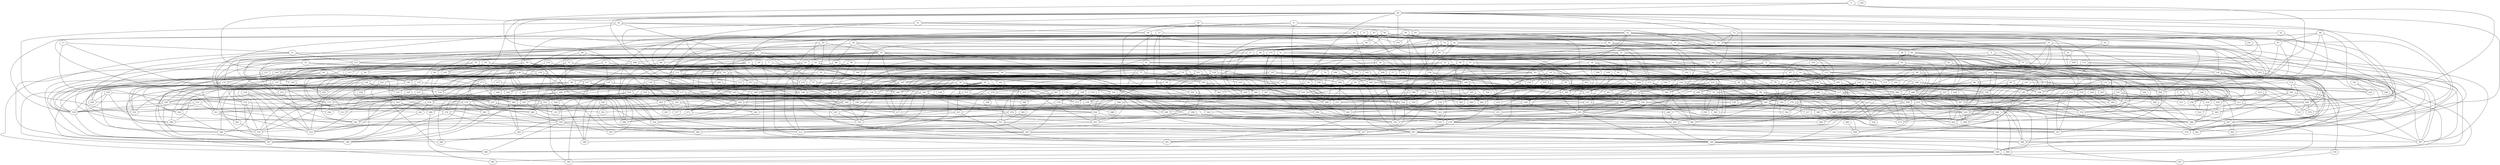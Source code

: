 strict graph "gnp_random_graph(400,0.015)" {
0;
1;
2;
3;
4;
5;
6;
7;
8;
9;
10;
11;
12;
13;
14;
15;
16;
17;
18;
19;
20;
21;
22;
23;
24;
25;
26;
27;
28;
29;
30;
31;
32;
33;
34;
35;
36;
37;
38;
39;
40;
41;
42;
43;
44;
45;
46;
47;
48;
49;
50;
51;
52;
53;
54;
55;
56;
57;
58;
59;
60;
61;
62;
63;
64;
65;
66;
67;
68;
69;
70;
71;
72;
73;
74;
75;
76;
77;
78;
79;
80;
81;
82;
83;
84;
85;
86;
87;
88;
89;
90;
91;
92;
93;
94;
95;
96;
97;
98;
99;
100;
101;
102;
103;
104;
105;
106;
107;
108;
109;
110;
111;
112;
113;
114;
115;
116;
117;
118;
119;
120;
121;
122;
123;
124;
125;
126;
127;
128;
129;
130;
131;
132;
133;
134;
135;
136;
137;
138;
139;
140;
141;
142;
143;
144;
145;
146;
147;
148;
149;
150;
151;
152;
153;
154;
155;
156;
157;
158;
159;
160;
161;
162;
163;
164;
165;
166;
167;
168;
169;
170;
171;
172;
173;
174;
175;
176;
177;
178;
179;
180;
181;
182;
183;
184;
185;
186;
187;
188;
189;
190;
191;
192;
193;
194;
195;
196;
197;
198;
199;
200;
201;
202;
203;
204;
205;
206;
207;
208;
209;
210;
211;
212;
213;
214;
215;
216;
217;
218;
219;
220;
221;
222;
223;
224;
225;
226;
227;
228;
229;
230;
231;
232;
233;
234;
235;
236;
237;
238;
239;
240;
241;
242;
243;
244;
245;
246;
247;
248;
249;
250;
251;
252;
253;
254;
255;
256;
257;
258;
259;
260;
261;
262;
263;
264;
265;
266;
267;
268;
269;
270;
271;
272;
273;
274;
275;
276;
277;
278;
279;
280;
281;
282;
283;
284;
285;
286;
287;
288;
289;
290;
291;
292;
293;
294;
295;
296;
297;
298;
299;
300;
301;
302;
303;
304;
305;
306;
307;
308;
309;
310;
311;
312;
313;
314;
315;
316;
317;
318;
319;
320;
321;
322;
323;
324;
325;
326;
327;
328;
329;
330;
331;
332;
333;
334;
335;
336;
337;
338;
339;
340;
341;
342;
343;
344;
345;
346;
347;
348;
349;
350;
351;
352;
353;
354;
355;
356;
357;
358;
359;
360;
361;
362;
363;
364;
365;
366;
367;
368;
369;
370;
371;
372;
373;
374;
375;
376;
377;
378;
379;
380;
381;
382;
383;
384;
385;
386;
387;
388;
389;
390;
391;
392;
393;
394;
395;
396;
397;
398;
399;
0 -- 352  [is_available=True, prob="0.715352690199"];
0 -- 129  [is_available=True, prob="0.69559146635"];
0 -- 323  [is_available=True, prob="0.935332512812"];
0 -- 388  [is_available=True, prob="1.0"];
0 -- 398  [is_available=True, prob="1.0"];
0 -- 145  [is_available=True, prob="0.672330737485"];
0 -- 280  [is_available=True, prob="0.86143204838"];
1 -- 398  [is_available=True, prob="0.773763882885"];
1 -- 177  [is_available=True, prob="1.0"];
1 -- 19  [is_available=True, prob="0.565542124616"];
1 -- 244  [is_available=True, prob="0.0351219898044"];
1 -- 309  [is_available=True, prob="0.775578046912"];
1 -- 24  [is_available=True, prob="0.519352387678"];
1 -- 61  [is_available=True, prob="0.666585937086"];
2 -- 209  [is_available=True, prob="1.0"];
2 -- 26  [is_available=True, prob="1.0"];
2 -- 282  [is_available=True, prob="0.44779771956"];
2 -- 381  [is_available=True, prob="1.0"];
3 -- 360  [is_available=True, prob="0.113552278299"];
3 -- 132  [is_available=True, prob="0.165244050689"];
3 -- 296  [is_available=True, prob="0.415447000199"];
3 -- 297  [is_available=True, prob="0.780154859286"];
3 -- 106  [is_available=True, prob="0.872298361091"];
3 -- 177  [is_available=True, prob="0.0888673333204"];
3 -- 370  [is_available=True, prob="1.0"];
3 -- 212  [is_available=True, prob="0.293616284654"];
3 -- 117  [is_available=True, prob="0.498776744986"];
3 -- 313  [is_available=True, prob="0.529352921694"];
3 -- 308  [is_available=True, prob="1.0"];
3 -- 95  [is_available=True, prob="0.373833365318"];
4 -- 347  [is_available=True, prob="0.44093504226"];
4 -- 75  [is_available=True, prob="1.0"];
4 -- 30  [is_available=True, prob="0.773475717647"];
5 -- 260  [is_available=True, prob="0.988167068386"];
5 -- 298  [is_available=True, prob="0.0553479813546"];
5 -- 366  [is_available=True, prob="1.0"];
5 -- 271  [is_available=True, prob="1.0"];
5 -- 275  [is_available=True, prob="1.0"];
5 -- 111  [is_available=True, prob="0.369578800497"];
5 -- 60  [is_available=True, prob="0.00137699158707"];
5 -- 319  [is_available=True, prob="1.0"];
6 -- 65  [is_available=True, prob="1.0"];
6 -- 18  [is_available=True, prob="0.0693886827129"];
6 -- 308  [is_available=True, prob="0.262570153638"];
6 -- 29  [is_available=True, prob="0.277332512424"];
6 -- 357  [is_available=True, prob="1.0"];
7 -- 225  [is_available=True, prob="1.0"];
7 -- 131  [is_available=True, prob="0.535740632154"];
8 -- 208  [is_available=True, prob="0.418909818749"];
8 -- 162  [is_available=True, prob="0.214662555505"];
8 -- 171  [is_available=True, prob="0.476153051088"];
8 -- 365  [is_available=True, prob="0.364834240557"];
8 -- 386  [is_available=True, prob="0.459089293585"];
8 -- 112  [is_available=True, prob="0.969328908004"];
8 -- 122  [is_available=True, prob="0.824174240983"];
8 -- 318  [is_available=True, prob="0.294027155806"];
9 -- 337  [is_available=True, prob="0.548315603884"];
9 -- 238  [is_available=True, prob="0.0190637583756"];
10 -- 289  [is_available=True, prob="1.0"];
10 -- 164  [is_available=True, prob="0.840830327953"];
10 -- 181  [is_available=True, prob="1.0"];
10 -- 59  [is_available=True, prob="0.836472438709"];
10 -- 158  [is_available=True, prob="0.947014323974"];
10 -- 213  [is_available=True, prob="0.410698549744"];
11 -- 240  [is_available=True, prob="0.437098949083"];
11 -- 169  [is_available=True, prob="0.946063499924"];
11 -- 51  [is_available=True, prob="1.0"];
12 -- 199  [is_available=True, prob="0.588086497024"];
12 -- 136  [is_available=True, prob="0.1610514202"];
12 -- 73  [is_available=True, prob="1.0"];
12 -- 266  [is_available=True, prob="0.220467207757"];
12 -- 140  [is_available=True, prob="0.355349471951"];
12 -- 329  [is_available=True, prob="0.00945710271118"];
12 -- 25  [is_available=True, prob="0.2144423475"];
12 -- 251  [is_available=True, prob="0.18819638445"];
13 -- 81  [is_available=True, prob="0.991699511146"];
13 -- 236  [is_available=True, prob="0.900542918981"];
13 -- 171  [is_available=True, prob="1.0"];
13 -- 196  [is_available=True, prob="0.538670379345"];
13 -- 165  [is_available=True, prob="1.0"];
14 -- 355  [is_available=True, prob="0.41031507025"];
14 -- 264  [is_available=True, prob="0.815995879675"];
14 -- 272  [is_available=True, prob="0.764204929367"];
14 -- 209  [is_available=True, prob="0.256586033446"];
14 -- 181  [is_available=True, prob="0.305126955932"];
14 -- 218  [is_available=True, prob="0.159757778531"];
14 -- 285  [is_available=True, prob="0.737409193697"];
14 -- 213  [is_available=True, prob="0.818156348173"];
15 -- 378  [is_available=True, prob="0.33506677952"];
15 -- 44  [is_available=True, prob="0.512024012056"];
16 -- 352  [is_available=True, prob="0.267684882985"];
16 -- 57  [is_available=True, prob="0.631580652516"];
16 -- 18  [is_available=True, prob="1.0"];
16 -- 306  [is_available=True, prob="0.805610698841"];
16 -- 305  [is_available=True, prob="0.90886858866"];
17 -- 161  [is_available=True, prob="0.474008211799"];
17 -- 378  [is_available=True, prob="0.356860279028"];
17 -- 108  [is_available=True, prob="1.0"];
17 -- 310  [is_available=True, prob="1.0"];
18 -- 131  [is_available=True, prob="1.0"];
18 -- 22  [is_available=True, prob="0.828388087515"];
18 -- 91  [is_available=True, prob="6.85089897634e-06"];
18 -- 286  [is_available=True, prob="0.53031313048"];
19 -- 165  [is_available=True, prob="0.290834122324"];
19 -- 304  [is_available=True, prob="0.659430336184"];
19 -- 48  [is_available=True, prob="0.23525114339"];
19 -- 283  [is_available=True, prob="0.962098680629"];
19 -- 254  [is_available=True, prob="0.479195457757"];
20 -- 314  [is_available=True, prob="0.749590608749"];
20 -- 124  [is_available=True, prob="0.636237939285"];
20 -- 197  [is_available=True, prob="0.537565234948"];
20 -- 271  [is_available=True, prob="1.0"];
21 -- 59  [is_available=True, prob="0.902696427423"];
21 -- 202  [is_available=True, prob="0.279527323391"];
21 -- 140  [is_available=True, prob="0.664516774548"];
21 -- 111  [is_available=True, prob="0.312635581564"];
21 -- 376  [is_available=True, prob="0.219945082153"];
21 -- 283  [is_available=True, prob="0.912639140449"];
21 -- 29  [is_available=True, prob="0.518002091413"];
22 -- 324  [is_available=True, prob="0.561856038645"];
22 -- 134  [is_available=True, prob="0.9255147531"];
22 -- 171  [is_available=True, prob="1.0"];
22 -- 268  [is_available=True, prob="1.0"];
22 -- 207  [is_available=True, prob="0.515541988939"];
22 -- 61  [is_available=True, prob="0.144371949244"];
23 -- 104  [is_available=True, prob="0.0919774227032"];
23 -- 138  [is_available=True, prob="0.805287988403"];
23 -- 179  [is_available=True, prob="1.0"];
23 -- 140  [is_available=True, prob="0.861582230012"];
23 -- 235  [is_available=True, prob="0.317916449636"];
24 -- 347  [is_available=True, prob="0.53150185823"];
24 -- 166  [is_available=True, prob="0.74913375778"];
24 -- 328  [is_available=True, prob="0.228635184063"];
24 -- 106  [is_available=True, prob="0.427332769027"];
24 -- 268  [is_available=True, prob="1.0"];
24 -- 83  [is_available=True, prob="0.498599624547"];
24 -- 152  [is_available=True, prob="0.730854410081"];
24 -- 283  [is_available=True, prob="0.755304745724"];
24 -- 30  [is_available=True, prob="0.2051969311"];
25 -- 41  [is_available=True, prob="0.747869750589"];
26 -- 272  [is_available=True, prob="0.290625996189"];
26 -- 274  [is_available=True, prob="0.52384030754"];
26 -- 45  [is_available=True, prob="0.417130761379"];
26 -- 301  [is_available=True, prob="0.40154837143"];
26 -- 208  [is_available=True, prob="0.844118159584"];
26 -- 146  [is_available=True, prob="0.318236300239"];
26 -- 376  [is_available=True, prob="0.535825717772"];
26 -- 154  [is_available=True, prob="0.225711582666"];
26 -- 219  [is_available=True, prob="0.2221829679"];
26 -- 92  [is_available=True, prob="0.288380521499"];
26 -- 318  [is_available=True, prob="0.192187804565"];
26 -- 31  [is_available=True, prob="1.0"];
27 -- 64  [is_available=True, prob="0.258143844524"];
27 -- 237  [is_available=True, prob="0.769542090798"];
27 -- 238  [is_available=True, prob="0.165606274871"];
27 -- 84  [is_available=True, prob="0.607233756869"];
27 -- 149  [is_available=True, prob="1.0"];
27 -- 60  [is_available=True, prob="0.1238832891"];
28 -- 64  [is_available=True, prob="1.0"];
28 -- 131  [is_available=True, prob="0.220639812549"];
28 -- 308  [is_available=True, prob="0.675314911649"];
28 -- 229  [is_available=True, prob="0.494143587779"];
28 -- 262  [is_available=True, prob="0.398155713062"];
29 -- 192  [is_available=True, prob="0.571277351195"];
29 -- 194  [is_available=True, prob="0.491530436099"];
29 -- 330  [is_available=True, prob="0.137734801699"];
29 -- 258  [is_available=True, prob="1.0"];
29 -- 273  [is_available=True, prob="0.370934486663"];
29 -- 152  [is_available=True, prob="0.551358359924"];
29 -- 282  [is_available=True, prob="0.547688995867"];
29 -- 285  [is_available=True, prob="0.08614006772"];
29 -- 312  [is_available=True, prob="0.409283482967"];
30 -- 396  [is_available=True, prob="1.0"];
30 -- 49  [is_available=True, prob="0.268430794942"];
30 -- 242  [is_available=True, prob="0.307360454825"];
30 -- 127  [is_available=True, prob="1.0"];
31 -- 356  [is_available=True, prob="1.0"];
31 -- 331  [is_available=True, prob="0.475417935648"];
31 -- 79  [is_available=True, prob="0.880170319113"];
31 -- 52  [is_available=True, prob="0.754212405667"];
31 -- 123  [is_available=True, prob="0.516957524757"];
32 -- 337  [is_available=True, prob="1.0"];
32 -- 74  [is_available=True, prob="0.970427104776"];
33 -- 36  [is_available=True, prob="1.0"];
33 -- 41  [is_available=True, prob="0.881935288231"];
33 -- 272  [is_available=True, prob="1.0"];
33 -- 113  [is_available=True, prob="0.899986046069"];
33 -- 341  [is_available=True, prob="0.285003673184"];
33 -- 86  [is_available=True, prob="0.0153032374929"];
33 -- 189  [is_available=True, prob="0.603755458509"];
33 -- 190  [is_available=True, prob="1.0"];
34 -- 176  [is_available=True, prob="1.0"];
34 -- 264  [is_available=True, prob="0.401160169129"];
34 -- 291  [is_available=True, prob="0.794498383933"];
34 -- 395  [is_available=True, prob="1.0"];
34 -- 102  [is_available=True, prob="0.219296069124"];
35 -- 121  [is_available=True, prob="0.811245466151"];
35 -- 50  [is_available=True, prob="0.71362041201"];
35 -- 201  [is_available=True, prob="1.0"];
36 -- 80  [is_available=True, prob="0.836836630167"];
36 -- 347  [is_available=True, prob="0.4168185123"];
36 -- 85  [is_available=True, prob="0.137378153853"];
37 -- 102  [is_available=True, prob="1.0"];
37 -- 265  [is_available=True, prob="0.987423192278"];
37 -- 204  [is_available=True, prob="0.603839153458"];
37 -- 144  [is_available=True, prob="1.0"];
37 -- 181  [is_available=True, prob="1.0"];
37 -- 92  [is_available=True, prob="0.319111129886"];
38 -- 353  [is_available=True, prob="0.556924307444"];
38 -- 290  [is_available=True, prob="0.693995765236"];
38 -- 227  [is_available=True, prob="0.233920324556"];
38 -- 174  [is_available=True, prob="0.44254056709"];
38 -- 54  [is_available=True, prob="0.463597184388"];
38 -- 88  [is_available=True, prob="0.995061671684"];
39 -- 165  [is_available=True, prob="0.884870011536"];
39 -- 390  [is_available=True, prob="0.1370935492"];
39 -- 327  [is_available=True, prob="0.204175817322"];
39 -- 396  [is_available=True, prob="1.0"];
39 -- 375  [is_available=True, prob="1.0"];
39 -- 261  [is_available=True, prob="0.165793452591"];
40 -- 133  [is_available=True, prob="0.677022666848"];
40 -- 42  [is_available=True, prob="0.960059585191"];
40 -- 267  [is_available=True, prob="0.281791100344"];
40 -- 142  [is_available=True, prob="1.0"];
40 -- 336  [is_available=True, prob="0.751880584317"];
40 -- 310  [is_available=True, prob="0.977264839336"];
40 -- 316  [is_available=True, prob="0.330964275052"];
41 -- 388  [is_available=True, prob="1.0"];
41 -- 99  [is_available=True, prob="1.0"];
41 -- 300  [is_available=True, prob="0.731921219785"];
42 -- 345  [is_available=True, prob="0.267319455363"];
42 -- 132  [is_available=True, prob="0.143578149653"];
42 -- 54  [is_available=True, prob="1.0"];
42 -- 143  [is_available=True, prob="0.246295388178"];
43 -- 80  [is_available=True, prob="0.980135384776"];
43 -- 137  [is_available=True, prob="0.451808758804"];
43 -- 183  [is_available=True, prob="0.869343628135"];
43 -- 145  [is_available=True, prob="0.452482920551"];
43 -- 55  [is_available=True, prob="1.0"];
44 -- 354  [is_available=True, prob="0.130446972264"];
44 -- 99  [is_available=True, prob="1.0"];
44 -- 70  [is_available=True, prob="0.322355570729"];
44 -- 166  [is_available=True, prob="0.378653920208"];
44 -- 201  [is_available=True, prob="0.0159869047205"];
44 -- 269  [is_available=True, prob="0.0444067765455"];
44 -- 210  [is_available=True, prob="0.696861655728"];
44 -- 314  [is_available=True, prob="1.0"];
44 -- 286  [is_available=True, prob="0.290667275184"];
45 -- 387  [is_available=True, prob="0.602109120045"];
45 -- 80  [is_available=True, prob="0.0736754670649"];
45 -- 148  [is_available=True, prob="0.393703169718"];
45 -- 310  [is_available=True, prob="0.449053377057"];
45 -- 222  [is_available=True, prob="0.108034071975"];
46 -- 73  [is_available=True, prob="1.0"];
46 -- 210  [is_available=True, prob="0.495265823193"];
46 -- 159  [is_available=True, prob="0.463964514096"];
46 -- 268  [is_available=True, prob="0.275886813198"];
46 -- 87  [is_available=True, prob="0.259871568165"];
47 -- 386  [is_available=True, prob="1.0"];
47 -- 131  [is_available=True, prob="1.0"];
47 -- 356  [is_available=True, prob="0.786371523135"];
47 -- 69  [is_available=True, prob="1.0"];
47 -- 73  [is_available=True, prob="0.941274217559"];
47 -- 319  [is_available=True, prob="0.630426524784"];
48 -- 354  [is_available=True, prob="0.055207615156"];
48 -- 305  [is_available=True, prob="0.555324223859"];
48 -- 247  [is_available=True, prob="0.185782805408"];
48 -- 252  [is_available=True, prob="0.959152564552"];
48 -- 285  [is_available=True, prob="1.0"];
49 -- 356  [is_available=True, prob="0.938156583561"];
49 -- 200  [is_available=True, prob="1.0"];
49 -- 303  [is_available=True, prob="0.849534010207"];
49 -- 147  [is_available=True, prob="1.0"];
49 -- 342  [is_available=True, prob="1.0"];
50 -- 69  [is_available=True, prob="0.213958556654"];
50 -- 279  [is_available=True, prob="0.453265315218"];
50 -- 172  [is_available=True, prob="0.185535823461"];
50 -- 269  [is_available=True, prob="0.128315570352"];
50 -- 81  [is_available=True, prob="0.419865831147"];
50 -- 183  [is_available=True, prob="0.924142219431"];
50 -- 153  [is_available=True, prob="0.819956767625"];
50 -- 287  [is_available=True, prob="0.067994104191"];
51 -- 295  [is_available=True, prob="1.0"];
51 -- 133  [is_available=True, prob="0.285199531204"];
51 -- 359  [is_available=True, prob="0.788167185294"];
51 -- 397  [is_available=True, prob="1.0"];
51 -- 365  [is_available=True, prob="1.0"];
52 -- 134  [is_available=True, prob="0.0434167702066"];
52 -- 328  [is_available=True, prob="0.842466806233"];
52 -- 73  [is_available=True, prob="0.472059663274"];
52 -- 80  [is_available=True, prob="0.959034980434"];
52 -- 297  [is_available=True, prob="0.283267174743"];
52 -- 312  [is_available=True, prob="0.339547563909"];
52 -- 217  [is_available=True, prob="0.21404572151"];
52 -- 378  [is_available=True, prob="0.603850745474"];
52 -- 60  [is_available=True, prob="0.212279976704"];
53 -- 145  [is_available=True, prob="1.0"];
53 -- 308  [is_available=True, prob="1.0"];
53 -- 261  [is_available=True, prob="1.0"];
53 -- 295  [is_available=True, prob="1.0"];
54 -- 161  [is_available=True, prob="0.0715697415123"];
54 -- 162  [is_available=True, prob="0.947275733546"];
54 -- 67  [is_available=True, prob="1.0"];
54 -- 68  [is_available=True, prob="0.370441734102"];
54 -- 229  [is_available=True, prob="0.23486833046"];
54 -- 277  [is_available=True, prob="0.849263285512"];
54 -- 260  [is_available=True, prob="1.0"];
54 -- 124  [is_available=True, prob="0.381011444356"];
54 -- 266  [is_available=True, prob="0.443292037918"];
54 -- 350  [is_available=True, prob="1.0"];
54 -- 357  [is_available=True, prob="0.589056816339"];
55 -- 241  [is_available=True, prob="0.272770134234"];
55 -- 162  [is_available=True, prob="0.138082348729"];
55 -- 282  [is_available=True, prob="0.839527190464"];
55 -- 143  [is_available=True, prob="0.532886036895"];
56 -- 187  [is_available=True, prob="0.523585399792"];
56 -- 68  [is_available=True, prob="1.0"];
56 -- 134  [is_available=True, prob="1.0"];
56 -- 74  [is_available=True, prob="0.905690742686"];
56 -- 75  [is_available=True, prob="1.0"];
56 -- 204  [is_available=True, prob="1.0"];
56 -- 175  [is_available=True, prob="0.880374437623"];
56 -- 180  [is_available=True, prob="0.658465934576"];
56 -- 155  [is_available=True, prob="0.394178914492"];
56 -- 395  [is_available=True, prob="0.503102748229"];
56 -- 63  [is_available=True, prob="0.414371283178"];
57 -- 296  [is_available=True, prob="1.0"];
57 -- 298  [is_available=True, prob="1.0"];
57 -- 332  [is_available=True, prob="1.0"];
57 -- 274  [is_available=True, prob="0.623136442497"];
57 -- 255  [is_available=True, prob="0.536759514588"];
58 -- 161  [is_available=True, prob="0.0131461112741"];
58 -- 269  [is_available=True, prob="0.562356511703"];
58 -- 273  [is_available=True, prob="0.242472831234"];
58 -- 274  [is_available=True, prob="0.560701939233"];
58 -- 212  [is_available=True, prob="1.0"];
58 -- 278  [is_available=True, prob="0.448820972622"];
58 -- 215  [is_available=True, prob="0.0394580400748"];
58 -- 152  [is_available=True, prob="1.0"];
58 -- 312  [is_available=True, prob="1.0"];
59 -- 202  [is_available=True, prob="0.561793486528"];
59 -- 328  [is_available=True, prob="0.883719161272"];
60 -- 391  [is_available=True, prob="0.956807939329"];
60 -- 239  [is_available=True, prob="1.0"];
60 -- 145  [is_available=True, prob="0.481093781356"];
60 -- 371  [is_available=True, prob="1.0"];
60 -- 279  [is_available=True, prob="1.0"];
60 -- 314  [is_available=True, prob="0.108247473674"];
60 -- 349  [is_available=True, prob="0.810088958486"];
60 -- 318  [is_available=True, prob="1.0"];
61 -- 62  [is_available=True, prob="1.0"];
61 -- 215  [is_available=True, prob="1.0"];
62 -- 369  [is_available=True, prob="0.52023352343"];
62 -- 268  [is_available=True, prob="0.334574693689"];
62 -- 189  [is_available=True, prob="0.606062083177"];
63 -- 70  [is_available=True, prob="0.592199843322"];
63 -- 297  [is_available=True, prob="0.298660811948"];
63 -- 330  [is_available=True, prob="1.0"];
63 -- 236  [is_available=True, prob="0.921459325851"];
63 -- 180  [is_available=True, prob="0.817464800218"];
63 -- 149  [is_available=True, prob="0.772604337439"];
63 -- 342  [is_available=True, prob="0.885579484131"];
63 -- 157  [is_available=True, prob="0.833146886944"];
64 -- 136  [is_available=True, prob="1.0"];
65 -- 104  [is_available=True, prob="0.48560325602"];
65 -- 81  [is_available=True, prob="0.582974705369"];
65 -- 154  [is_available=True, prob="1.0"];
65 -- 273  [is_available=True, prob="1.0"];
66 -- 186  [is_available=True, prob="0.943601516472"];
66 -- 396  [is_available=True, prob="0.159011793457"];
67 -- 391  [is_available=True, prob="0.43677547377"];
67 -- 111  [is_available=True, prob="0.378204969689"];
67 -- 239  [is_available=True, prob="0.290526647198"];
67 -- 336  [is_available=True, prob="0.085131751187"];
67 -- 305  [is_available=True, prob="0.343191929118"];
67 -- 83  [is_available=True, prob="1.0"];
67 -- 219  [is_available=True, prob="0.251520157887"];
68 -- 387  [is_available=True, prob="1.0"];
69 -- 244  [is_available=True, prob="0.584672543666"];
69 -- 76  [is_available=True, prob="0.390569071957"];
70 -- 176  [is_available=True, prob="1.0"];
70 -- 359  [is_available=True, prob="0.864769027259"];
70 -- 267  [is_available=True, prob="0.610644187247"];
71 -- 249  [is_available=True, prob="0.109702600602"];
71 -- 154  [is_available=True, prob="0.086978526973"];
72 -- 296  [is_available=True, prob="0.477967581153"];
72 -- 319  [is_available=True, prob="0.957954809307"];
72 -- 83  [is_available=True, prob="0.298907682648"];
72 -- 95  [is_available=True, prob="0.51735002593"];
73 -- 172  [is_available=True, prob="0.436394227231"];
73 -- 118  [is_available=True, prob="0.579793951851"];
74 -- 394  [is_available=True, prob="0.68090330353"];
74 -- 172  [is_available=True, prob="0.428387165251"];
74 -- 82  [is_available=True, prob="0.863025206302"];
74 -- 377  [is_available=True, prob="0.296450475975"];
74 -- 316  [is_available=True, prob="0.111555744568"];
75 -- 376  [is_available=True, prob="0.212119868119"];
75 -- 309  [is_available=True, prob="0.29128985239"];
76 -- 224  [is_available=True, prob="1.0"];
76 -- 265  [is_available=True, prob="0.631098224583"];
76 -- 92  [is_available=True, prob="0.373334856839"];
77 -- 232  [is_available=True, prob="0.245157801147"];
77 -- 320  [is_available=True, prob="0.298848174207"];
77 -- 140  [is_available=True, prob="0.501780703036"];
77 -- 277  [is_available=True, prob="1.0"];
78 -- 320  [is_available=True, prob="0.0150821775706"];
78 -- 289  [is_available=True, prob="0.0465080216837"];
78 -- 194  [is_available=True, prob="1.0"];
78 -- 230  [is_available=True, prob="0.332877006549"];
78 -- 244  [is_available=True, prob="1.0"];
78 -- 372  [is_available=True, prob="0.737357528119"];
79 -- 144  [is_available=True, prob="0.987836774611"];
79 -- 217  [is_available=True, prob="0.237135689307"];
80 -- 225  [is_available=True, prob="0.488251651903"];
80 -- 325  [is_available=True, prob="0.592508730398"];
80 -- 199  [is_available=True, prob="1.0"];
81 -- 324  [is_available=True, prob="0.83027590217"];
81 -- 102  [is_available=True, prob="0.994018274514"];
81 -- 172  [is_available=True, prob="0.257881833297"];
81 -- 237  [is_available=True, prob="0.573334416039"];
81 -- 122  [is_available=True, prob="0.767320247349"];
81 -- 315  [is_available=True, prob="0.127643542709"];
82 -- 260  [is_available=True, prob="0.393549761077"];
82 -- 358  [is_available=True, prob="0.592136975242"];
82 -- 134  [is_available=True, prob="0.36378768678"];
82 -- 182  [is_available=True, prob="0.61891858899"];
82 -- 151  [is_available=True, prob="1.0"];
82 -- 91  [is_available=True, prob="0.787665047544"];
83 -- 257  [is_available=True, prob="0.290900893297"];
83 -- 229  [is_available=True, prob="0.294466123782"];
83 -- 289  [is_available=True, prob="0.0507199812476"];
83 -- 328  [is_available=True, prob="0.463925708027"];
83 -- 306  [is_available=True, prob="0.809678572782"];
83 -- 180  [is_available=True, prob="1.0"];
83 -- 149  [is_available=True, prob="0.150519065864"];
83 -- 94  [is_available=True, prob="1.0"];
83 -- 293  [is_available=True, prob="0.397623933963"];
84 -- 265  [is_available=True, prob="0.887272143731"];
84 -- 130  [is_available=True, prob="0.0570525655951"];
85 -- 321  [is_available=True, prob="0.0643966443031"];
85 -- 130  [is_available=True, prob="0.333434388074"];
85 -- 294  [is_available=True, prob="1.0"];
85 -- 146  [is_available=True, prob="0.128721091718"];
85 -- 117  [is_available=True, prob="0.0757928065854"];
85 -- 118  [is_available=True, prob="0.830955791605"];
85 -- 187  [is_available=True, prob="1.0"];
85 -- 381  [is_available=True, prob="0.61648457807"];
86 -- 328  [is_available=True, prob="0.14353560137"];
86 -- 226  [is_available=True, prob="0.217901741294"];
86 -- 306  [is_available=True, prob="0.165383306754"];
86 -- 390  [is_available=True, prob="0.946467128926"];
87 -- 96  [is_available=True, prob="0.124944690008"];
87 -- 328  [is_available=True, prob="0.068049896952"];
87 -- 172  [is_available=True, prob="1.0"];
88 -- 148  [is_available=True, prob="0.765225011096"];
88 -- 373  [is_available=True, prob="0.0728511626063"];
89 -- 168  [is_available=True, prob="1.0"];
89 -- 106  [is_available=True, prob="0.134341383239"];
89 -- 267  [is_available=True, prob="0.683141940964"];
89 -- 332  [is_available=True, prob="0.640191342938"];
89 -- 258  [is_available=True, prob="0.77763431317"];
90 -- 272  [is_available=True, prob="1.0"];
90 -- 354  [is_available=True, prob="0.558484456279"];
90 -- 374  [is_available=True, prob="0.371210843664"];
90 -- 238  [is_available=True, prob="0.36736450889"];
90 -- 191  [is_available=True, prob="0.208899679982"];
91 -- 192  [is_available=True, prob="1.0"];
91 -- 142  [is_available=True, prob="0.795227921974"];
91 -- 372  [is_available=True, prob="0.564066941724"];
91 -- 174  [is_available=True, prob="1.0"];
91 -- 254  [is_available=True, prob="0.471977909172"];
92 -- 352  [is_available=True, prob="0.945165553094"];
92 -- 391  [is_available=True, prob="0.326861377362"];
92 -- 144  [is_available=True, prob="1.0"];
92 -- 285  [is_available=True, prob="1.0"];
93 -- 200  [is_available=True, prob="0.806866919607"];
93 -- 340  [is_available=True, prob="1.0"];
93 -- 285  [is_available=True, prob="0.976847179337"];
93 -- 390  [is_available=True, prob="1.0"];
94 -- 98  [is_available=True, prob="1.0"];
94 -- 390  [is_available=True, prob="0.886671406986"];
94 -- 182  [is_available=True, prob="1.0"];
95 -- 349  [is_available=True, prob="1.0"];
95 -- 235  [is_available=True, prob="0.0548912184"];
96 -- 232  [is_available=True, prob="0.194313151712"];
96 -- 336  [is_available=True, prob="0.283413080147"];
96 -- 210  [is_available=True, prob="0.0125965096375"];
96 -- 278  [is_available=True, prob="0.344561374005"];
97 -- 272  [is_available=True, prob="1.0"];
97 -- 185  [is_available=True, prob="1.0"];
97 -- 276  [is_available=True, prob="0.946945701529"];
98 -- 352  [is_available=True, prob="0.144657629144"];
98 -- 209  [is_available=True, prob="0.540959036953"];
98 -- 243  [is_available=True, prob="0.803628971523"];
98 -- 206  [is_available=True, prob="1.0"];
99 -- 192  [is_available=True, prob="0.644175513774"];
99 -- 266  [is_available=True, prob="0.832243177474"];
100 -- 294  [is_available=True, prob="0.418002568282"];
101 -- 393  [is_available=True, prob="0.255692830751"];
101 -- 210  [is_available=True, prob="1.0"];
102 -- 126  [is_available=True, prob="0.866665122383"];
103 -- 320  [is_available=True, prob="0.515722613305"];
103 -- 282  [is_available=True, prob="0.177341113139"];
103 -- 204  [is_available=True, prob="0.378398749505"];
103 -- 285  [is_available=True, prob="0.853435406771"];
104 -- 226  [is_available=True, prob="0.129662799183"];
104 -- 388  [is_available=True, prob="0.139309814444"];
104 -- 169  [is_available=True, prob="1.0"];
104 -- 152  [is_available=True, prob="1.0"];
104 -- 158  [is_available=True, prob="1.0"];
105 -- 209  [is_available=True, prob="0.206661751758"];
105 -- 122  [is_available=True, prob="0.983484219247"];
105 -- 333  [is_available=True, prob="1.0"];
106 -- 188  [is_available=True, prob="0.940271684063"];
106 -- 312  [is_available=True, prob="0.753204082771"];
107 -- 160  [is_available=True, prob="0.898928276873"];
107 -- 238  [is_available=True, prob="0.351858795917"];
107 -- 207  [is_available=True, prob="0.288928585708"];
107 -- 176  [is_available=True, prob="1.0"];
107 -- 277  [is_available=True, prob="0.543557919259"];
107 -- 287  [is_available=True, prob="0.891070604859"];
108 -- 354  [is_available=True, prob="0.795405194597"];
108 -- 363  [is_available=True, prob="0.426470583495"];
108 -- 267  [is_available=True, prob="0.672185609188"];
108 -- 375  [is_available=True, prob="1.0"];
108 -- 155  [is_available=True, prob="1.0"];
108 -- 157  [is_available=True, prob="0.770434349543"];
109 -- 229  [is_available=True, prob="1.0"];
109 -- 327  [is_available=True, prob="0.802805947078"];
109 -- 272  [is_available=True, prob="0.308405999477"];
109 -- 181  [is_available=True, prob="1.0"];
109 -- 152  [is_available=True, prob="0.78365228377"];
109 -- 197  [is_available=True, prob="0.210075428398"];
110 -- 235  [is_available=True, prob="0.288252494281"];
110 -- 284  [is_available=True, prob="0.120494966962"];
110 -- 237  [is_available=True, prob="0.700833379648"];
110 -- 238  [is_available=True, prob="1.0"];
111 -- 128  [is_available=True, prob="0.522283127169"];
111 -- 150  [is_available=True, prob="0.930309860052"];
111 -- 123  [is_available=True, prob="0.0203524605777"];
112 -- 209  [is_available=True, prob="0.235609435463"];
112 -- 266  [is_available=True, prob="0.739257722589"];
112 -- 373  [is_available=True, prob="1.0"];
112 -- 247  [is_available=True, prob="0.0922227558393"];
113 -- 160  [is_available=True, prob="0.667413844591"];
113 -- 322  [is_available=True, prob="0.183337267988"];
113 -- 267  [is_available=True, prob="0.21381202278"];
113 -- 364  [is_available=True, prob="0.472343564832"];
113 -- 270  [is_available=True, prob="0.402221547445"];
113 -- 373  [is_available=True, prob="0.341831750064"];
113 -- 316  [is_available=True, prob="0.87239055143"];
113 -- 126  [is_available=True, prob="1.0"];
114 -- 280  [is_available=True, prob="0.986390887894"];
114 -- 122  [is_available=True, prob="0.493729027928"];
114 -- 347  [is_available=True, prob="0.358099622359"];
114 -- 324  [is_available=True, prob="0.216870560155"];
115 -- 281  [is_available=True, prob="0.584772309714"];
115 -- 203  [is_available=True, prob="0.100048930453"];
116 -- 314  [is_available=True, prob="0.827650873647"];
116 -- 227  [is_available=True, prob="1.0"];
116 -- 397  [is_available=True, prob="0.731107415428"];
117 -- 137  [is_available=True, prob="0.322212524482"];
118 -- 392  [is_available=True, prob="1.0"];
118 -- 299  [is_available=True, prob="1.0"];
118 -- 238  [is_available=True, prob="1.0"];
118 -- 311  [is_available=True, prob="0.307960630392"];
118 -- 123  [is_available=True, prob="0.233885120392"];
119 -- 376  [is_available=True, prob="0.0525749403364"];
119 -- 209  [is_available=True, prob="0.109973185826"];
119 -- 314  [is_available=True, prob="1.0"];
119 -- 182  [is_available=True, prob="0.0062056888051"];
120 -- 121  [is_available=True, prob="0.637843081087"];
120 -- 255  [is_available=True, prob="0.305536424593"];
121 -- 320  [is_available=True, prob="0.0913945571883"];
121 -- 331  [is_available=True, prob="1.0"];
121 -- 163  [is_available=True, prob="0.892393133046"];
121 -- 308  [is_available=True, prob="0.242077886118"];
121 -- 159  [is_available=True, prob="0.491506171714"];
122 -- 263  [is_available=True, prob="0.916383045393"];
122 -- 156  [is_available=True, prob="1.0"];
122 -- 191  [is_available=True, prob="0.288835577494"];
123 -- 224  [is_available=True, prob="0.841128242906"];
123 -- 130  [is_available=True, prob="0.0664255635338"];
123 -- 223  [is_available=True, prob="0.750951760304"];
124 -- 228  [is_available=True, prob="0.215416344845"];
124 -- 175  [is_available=True, prob="0.67963742216"];
124 -- 277  [is_available=True, prob="0.539684258878"];
124 -- 283  [is_available=True, prob="0.735673683478"];
125 -- 372  [is_available=True, prob="0.219108956724"];
126 -- 293  [is_available=True, prob="1.0"];
126 -- 202  [is_available=True, prob="0.511300656366"];
126 -- 395  [is_available=True, prob="0.0645983333413"];
126 -- 238  [is_available=True, prob="0.183811907943"];
126 -- 157  [is_available=True, prob="1.0"];
126 -- 394  [is_available=True, prob="1.0"];
126 -- 325  [is_available=True, prob="1.0"];
127 -- 319  [is_available=True, prob="1.0"];
128 -- 374  [is_available=True, prob="0.248235852636"];
128 -- 217  [is_available=True, prob="0.986622835191"];
128 -- 315  [is_available=True, prob="1.0"];
128 -- 252  [is_available=True, prob="0.641521451002"];
128 -- 319  [is_available=True, prob="0.703264489501"];
129 -- 290  [is_available=True, prob="0.140149918251"];
129 -- 396  [is_available=True, prob="0.0316724800441"];
129 -- 149  [is_available=True, prob="0.917917206554"];
129 -- 310  [is_available=True, prob="1.0"];
129 -- 247  [is_available=True, prob="0.429124253509"];
129 -- 284  [is_available=True, prob="0.419354991159"];
130 -- 256  [is_available=True, prob="0.899541511176"];
130 -- 270  [is_available=True, prob="0.578001948213"];
130 -- 307  [is_available=True, prob="0.981478807317"];
132 -- 388  [is_available=True, prob="0.964368407588"];
132 -- 169  [is_available=True, prob="0.528406600487"];
132 -- 332  [is_available=True, prob="1.0"];
132 -- 265  [is_available=True, prob="0.881499575845"];
132 -- 155  [is_available=True, prob="0.262332312939"];
133 -- 330  [is_available=True, prob="0.672589447633"];
133 -- 139  [is_available=True, prob="0.272252047379"];
133 -- 146  [is_available=True, prob="0.0582188417968"];
133 -- 148  [is_available=True, prob="0.332971974321"];
134 -- 355  [is_available=True, prob="0.773849379646"];
134 -- 202  [is_available=True, prob="0.658626107647"];
134 -- 213  [is_available=True, prob="0.263056850926"];
134 -- 218  [is_available=True, prob="1.0"];
134 -- 190  [is_available=True, prob="1.0"];
135 -- 252  [is_available=True, prob="0.325855531567"];
135 -- 266  [is_available=True, prob="0.315939717613"];
135 -- 220  [is_available=True, prob="0.810763786716"];
135 -- 313  [is_available=True, prob="1.0"];
136 -- 305  [is_available=True, prob="0.210400244326"];
137 -- 274  [is_available=True, prob="0.115574014891"];
137 -- 311  [is_available=True, prob="0.90554197772"];
137 -- 219  [is_available=True, prob="0.935219831557"];
137 -- 255  [is_available=True, prob="0.0668020510951"];
138 -- 360  [is_available=True, prob="0.763628827404"];
138 -- 334  [is_available=True, prob="0.169420769734"];
138 -- 303  [is_available=True, prob="0.0214299908252"];
138 -- 305  [is_available=True, prob="1.0"];
138 -- 174  [is_available=True, prob="0.448530421045"];
138 -- 183  [is_available=True, prob="0.456722748564"];
139 -- 233  [is_available=True, prob="0.398424203828"];
139 -- 146  [is_available=True, prob="1.0"];
139 -- 147  [is_available=True, prob="0.55471920421"];
139 -- 305  [is_available=True, prob="1.0"];
140 -- 224  [is_available=True, prob="0.141783719628"];
140 -- 321  [is_available=True, prob="1.0"];
140 -- 275  [is_available=True, prob="0.129384648543"];
140 -- 276  [is_available=True, prob="0.54526759905"];
140 -- 152  [is_available=True, prob="0.605476138877"];
141 -- 298  [is_available=True, prob="0.127553630977"];
141 -- 203  [is_available=True, prob="0.436624169868"];
141 -- 348  [is_available=True, prob="1.0"];
141 -- 349  [is_available=True, prob="1.0"];
142 -- 160  [is_available=True, prob="0.535045859403"];
142 -- 283  [is_available=True, prob="0.203770682367"];
142 -- 180  [is_available=True, prob="1.0"];
142 -- 308  [is_available=True, prob="1.0"];
143 -- 260  [is_available=True, prob="1.0"];
143 -- 358  [is_available=True, prob="0.668836691729"];
143 -- 166  [is_available=True, prob="1.0"];
144 -- 193  [is_available=True, prob="0.506065284483"];
144 -- 358  [is_available=True, prob="0.343691080184"];
144 -- 273  [is_available=True, prob="0.588016028697"];
144 -- 179  [is_available=True, prob="0.715887315553"];
144 -- 325  [is_available=True, prob="1.0"];
145 -- 227  [is_available=True, prob="1.0"];
145 -- 173  [is_available=True, prob="0.538848140275"];
145 -- 175  [is_available=True, prob="0.00668402022446"];
146 -- 356  [is_available=True, prob="0.276334308732"];
146 -- 392  [is_available=True, prob="0.19612966311"];
147 -- 234  [is_available=True, prob="0.433834597055"];
147 -- 271  [is_available=True, prob="0.594456117853"];
147 -- 181  [is_available=True, prob="0.698738793826"];
147 -- 223  [is_available=True, prob="0.883574951143"];
148 -- 171  [is_available=True, prob="0.491639270564"];
148 -- 340  [is_available=True, prob="1.0"];
148 -- 319  [is_available=True, prob="0.213941205634"];
149 -- 343  [is_available=True, prob="0.446370502633"];
150 -- 271  [is_available=True, prob="1.0"];
150 -- 250  [is_available=True, prob="0.547933357343"];
150 -- 223  [is_available=True, prob="0.38142440929"];
150 -- 247  [is_available=True, prob="0.0183450149403"];
151 -- 386  [is_available=True, prob="0.488087951451"];
151 -- 294  [is_available=True, prob="1.0"];
151 -- 393  [is_available=True, prob="0.952949950709"];
151 -- 279  [is_available=True, prob="1.0"];
151 -- 169  [is_available=True, prob="0.339334929546"];
152 -- 357  [is_available=True, prob="1.0"];
152 -- 235  [is_available=True, prob="1.0"];
152 -- 316  [is_available=True, prob="0.713709411782"];
153 -- 253  [is_available=True, prob="0.25168183444"];
153 -- 386  [is_available=True, prob="0.942803964477"];
153 -- 357  [is_available=True, prob="0.290407767678"];
155 -- 340  [is_available=True, prob="0.120370603873"];
155 -- 374  [is_available=True, prob="0.416801445876"];
155 -- 315  [is_available=True, prob="0.864747541236"];
156 -- 179  [is_available=True, prob="0.101818688784"];
157 -- 211  [is_available=True, prob="0.110819573163"];
157 -- 273  [is_available=True, prob="0.176682726241"];
157 -- 371  [is_available=True, prob="0.264313306639"];
157 -- 369  [is_available=True, prob="0.366779212881"];
157 -- 209  [is_available=True, prob="1.0"];
157 -- 179  [is_available=True, prob="1.0"];
157 -- 212  [is_available=True, prob="1.0"];
157 -- 372  [is_available=True, prob="0.871471112424"];
157 -- 190  [is_available=True, prob="1.0"];
158 -- 288  [is_available=True, prob="0.472151332336"];
158 -- 258  [is_available=True, prob="0.489550606093"];
158 -- 267  [is_available=True, prob="1.0"];
158 -- 290  [is_available=True, prob="0.464811551297"];
158 -- 240  [is_available=True, prob="1.0"];
158 -- 178  [is_available=True, prob="0.252643339131"];
158 -- 341  [is_available=True, prob="0.974048038246"];
158 -- 344  [is_available=True, prob="0.306922307221"];
158 -- 285  [is_available=True, prob="1.0"];
159 -- 354  [is_available=True, prob="0.406807017426"];
159 -- 389  [is_available=True, prob="0.860806924608"];
159 -- 294  [is_available=True, prob="1.0"];
159 -- 386  [is_available=True, prob="0.146111110501"];
159 -- 367  [is_available=True, prob="0.768856867765"];
159 -- 243  [is_available=True, prob="1.0"];
160 -- 353  [is_available=True, prob="0.906537407329"];
160 -- 263  [is_available=True, prob="1.0"];
160 -- 210  [is_available=True, prob="0.466681146261"];
160 -- 269  [is_available=True, prob="1.0"];
160 -- 178  [is_available=True, prob="0.98721523574"];
161 -- 344  [is_available=True, prob="0.600647033916"];
161 -- 295  [is_available=True, prob="0.24969874709"];
161 -- 202  [is_available=True, prob="0.941584445426"];
161 -- 175  [is_available=True, prob="0.202411125914"];
161 -- 212  [is_available=True, prob="1.0"];
161 -- 312  [is_available=True, prob="0.523128544202"];
161 -- 234  [is_available=True, prob="0.207699005473"];
161 -- 254  [is_available=True, prob="0.279179832725"];
162 -- 178  [is_available=True, prob="0.998631128162"];
162 -- 278  [is_available=True, prob="0.757351061739"];
163 -- 244  [is_available=True, prob="1.0"];
163 -- 316  [is_available=True, prob="0.547890314514"];
163 -- 167  [is_available=True, prob="0.581907808187"];
164 -- 292  [is_available=True, prob="0.842251680862"];
164 -- 389  [is_available=True, prob="0.812674261151"];
165 -- 301  [is_available=True, prob="1.0"];
165 -- 342  [is_available=True, prob="0.28199114973"];
165 -- 249  [is_available=True, prob="0.449137557483"];
165 -- 347  [is_available=True, prob="1.0"];
165 -- 254  [is_available=True, prob="0.946535642964"];
166 -- 325  [is_available=True, prob="0.199075820959"];
167 -- 234  [is_available=True, prob="0.523528126982"];
167 -- 394  [is_available=True, prob="0.733918682508"];
168 -- 250  [is_available=True, prob="0.680478714569"];
168 -- 180  [is_available=True, prob="0.22101691521"];
169 -- 340  [is_available=True, prob="0.640364758991"];
169 -- 345  [is_available=True, prob="1.0"];
169 -- 319  [is_available=True, prob="0.872421867973"];
170 -- 253  [is_available=True, prob="0.659204094444"];
170 -- 261  [is_available=True, prob="0.490611293112"];
171 -- 336  [is_available=True, prob="1.0"];
171 -- 204  [is_available=True, prob="0.981335467893"];
171 -- 208  [is_available=True, prob="1.0"];
171 -- 217  [is_available=True, prob="0.00865767986538"];
171 -- 381  [is_available=True, prob="0.401085264136"];
172 -- 327  [is_available=True, prob="1.0"];
172 -- 243  [is_available=True, prob="0.847487167838"];
172 -- 308  [is_available=True, prob="1.0"];
172 -- 185  [is_available=True, prob="1.0"];
172 -- 186  [is_available=True, prob="0.261081203407"];
172 -- 346  [is_available=True, prob="0.430450994965"];
173 -- 194  [is_available=True, prob="0.846298701971"];
173 -- 323  [is_available=True, prob="1.0"];
173 -- 380  [is_available=True, prob="0.0060014461063"];
173 -- 382  [is_available=True, prob="0.828663531042"];
173 -- 314  [is_available=True, prob="0.330400018757"];
173 -- 316  [is_available=True, prob="0.372468927634"];
173 -- 222  [is_available=True, prob="1.0"];
174 -- 352  [is_available=True, prob="0.666520934813"];
174 -- 397  [is_available=True, prob="1.0"];
174 -- 177  [is_available=True, prob="0.41128780138"];
175 -- 389  [is_available=True, prob="1.0"];
175 -- 240  [is_available=True, prob="0.0723994999957"];
175 -- 374  [is_available=True, prob="0.768215341481"];
176 -- 397  [is_available=True, prob="1.0"];
176 -- 242  [is_available=True, prob="0.0351317973714"];
176 -- 281  [is_available=True, prob="0.742654871971"];
176 -- 286  [is_available=True, prob="0.451702060375"];
177 -- 366  [is_available=True, prob="0.804735888008"];
177 -- 245  [is_available=True, prob="0.0658659199173"];
177 -- 316  [is_available=True, prob="0.64388131519"];
177 -- 277  [is_available=True, prob="0.770440229391"];
178 -- 202  [is_available=True, prob="1.0"];
178 -- 345  [is_available=True, prob="0.483326177209"];
178 -- 350  [is_available=True, prob="0.0197612637244"];
179 -- 353  [is_available=True, prob="0.493124442581"];
180 -- 204  [is_available=True, prob="0.824316761518"];
181 -- 369  [is_available=True, prob="1.0"];
181 -- 209  [is_available=True, prob="1.0"];
182 -- 263  [is_available=True, prob="0.274517589684"];
182 -- 363  [is_available=True, prob="1.0"];
182 -- 335  [is_available=True, prob="1.0"];
183 -- 258  [is_available=True, prob="0.112977410226"];
183 -- 294  [is_available=True, prob="1.0"];
183 -- 204  [is_available=True, prob="0.315681539639"];
183 -- 370  [is_available=True, prob="0.287053951042"];
183 -- 374  [is_available=True, prob="0.396827624783"];
183 -- 330  [is_available=True, prob="1.0"];
183 -- 190  [is_available=True, prob="0.0424677445924"];
184 -- 200  [is_available=True, prob="0.71068210372"];
184 -- 308  [is_available=True, prob="1.0"];
184 -- 197  [is_available=True, prob="0.292414469693"];
184 -- 334  [is_available=True, prob="0.535100327639"];
185 -- 328  [is_available=True, prob="0.467897461952"];
185 -- 297  [is_available=True, prob="1.0"];
185 -- 317  [is_available=True, prob="1.0"];
185 -- 190  [is_available=True, prob="0.405634156019"];
186 -- 192  [is_available=True, prob="0.889906848588"];
186 -- 392  [is_available=True, prob="0.584916871863"];
186 -- 258  [is_available=True, prob="1.0"];
186 -- 269  [is_available=True, prob="1.0"];
187 -- 229  [is_available=True, prob="0.310337723148"];
187 -- 330  [is_available=True, prob="1.0"];
187 -- 248  [is_available=True, prob="1.0"];
187 -- 249  [is_available=True, prob="1.0"];
188 -- 397  [is_available=True, prob="0.526294089744"];
188 -- 299  [is_available=True, prob="1.0"];
188 -- 306  [is_available=True, prob="1.0"];
188 -- 333  [is_available=True, prob="0.394678823857"];
189 -- 355  [is_available=True, prob="0.405560168215"];
189 -- 199  [is_available=True, prob="0.598681350696"];
189 -- 332  [is_available=True, prob="0.772369017699"];
189 -- 243  [is_available=True, prob="0.558308838555"];
189 -- 219  [is_available=True, prob="0.885544686583"];
190 -- 267  [is_available=True, prob="0.400406533561"];
190 -- 235  [is_available=True, prob="0.735928771828"];
190 -- 313  [is_available=True, prob="0.0175920621097"];
191 -- 265  [is_available=True, prob="0.663482104165"];
191 -- 266  [is_available=True, prob="0.750415867928"];
192 -- 228  [is_available=True, prob="0.94617659539"];
192 -- 358  [is_available=True, prob="1.0"];
192 -- 200  [is_available=True, prob="0.236223336682"];
192 -- 277  [is_available=True, prob="0.186084889353"];
192 -- 311  [is_available=True, prob="0.692454350354"];
194 -- 261  [is_available=True, prob="0.176348799366"];
194 -- 232  [is_available=True, prob="0.411685334616"];
194 -- 331  [is_available=True, prob="1.0"];
195 -- 349  [is_available=True, prob="0.0156020869154"];
195 -- 382  [is_available=True, prob="0.328011565593"];
195 -- 351  [is_available=True, prob="0.908049176249"];
196 -- 382  [is_available=True, prob="1.0"];
196 -- 293  [is_available=True, prob="0.439558987426"];
197 -- 258  [is_available=True, prob="0.109501676562"];
197 -- 332  [is_available=True, prob="0.83920687009"];
197 -- 372  [is_available=True, prob="1.0"];
198 -- 386  [is_available=True, prob="0.767996619824"];
198 -- 287  [is_available=True, prob="0.168078544285"];
199 -- 385  [is_available=True, prob="1.0"];
199 -- 326  [is_available=True, prob="0.637180667055"];
199 -- 205  [is_available=True, prob="0.468823402849"];
199 -- 207  [is_available=True, prob="0.192142868255"];
199 -- 274  [is_available=True, prob="0.634418157558"];
199 -- 275  [is_available=True, prob="0.12467953811"];
200 -- 273  [is_available=True, prob="0.42097799378"];
200 -- 395  [is_available=True, prob="0.100230612632"];
200 -- 207  [is_available=True, prob="1.0"];
200 -- 212  [is_available=True, prob="0.70654569354"];
201 -- 311  [is_available=True, prob="1.0"];
201 -- 211  [is_available=True, prob="0.038759256522"];
201 -- 303  [is_available=True, prob="0.516386249571"];
203 -- 289  [is_available=True, prob="0.902202937926"];
204 -- 362  [is_available=True, prob="0.645677161318"];
204 -- 333  [is_available=True, prob="0.382045443158"];
204 -- 377  [is_available=True, prob="0.0639828387155"];
204 -- 254  [is_available=True, prob="0.785045457343"];
205 -- 232  [is_available=True, prob="0.334059937445"];
205 -- 233  [is_available=True, prob="0.544598390276"];
205 -- 265  [is_available=True, prob="0.595226285202"];
205 -- 380  [is_available=True, prob="0.483825145403"];
205 -- 287  [is_available=True, prob="0.489694729408"];
206 -- 288  [is_available=True, prob="0.70867423865"];
206 -- 254  [is_available=True, prob="0.454208697319"];
207 -- 289  [is_available=True, prob="0.919407000974"];
207 -- 229  [is_available=True, prob="0.927947085451"];
207 -- 231  [is_available=True, prob="0.361622366162"];
207 -- 239  [is_available=True, prob="0.767486443117"];
207 -- 312  [is_available=True, prob="0.0618730850506"];
208 -- 258  [is_available=True, prob="0.296333555"];
208 -- 292  [is_available=True, prob="0.981928543829"];
208 -- 245  [is_available=True, prob="1.0"];
208 -- 313  [is_available=True, prob="0.384951041686"];
209 -- 321  [is_available=True, prob="1.0"];
209 -- 215  [is_available=True, prob="0.714519850389"];
209 -- 379  [is_available=True, prob="0.468882453167"];
211 -- 363  [is_available=True, prob="0.0685430041526"];
211 -- 245  [is_available=True, prob="0.689085730751"];
212 -- 322  [is_available=True, prob="0.902671982951"];
212 -- 347  [is_available=True, prob="0.946599184496"];
213 -- 268  [is_available=True, prob="1.0"];
213 -- 276  [is_available=True, prob="0.377617310994"];
213 -- 375  [is_available=True, prob="0.395108104339"];
213 -- 280  [is_available=True, prob="1.0"];
214 -- 379  [is_available=True, prob="1.0"];
214 -- 238  [is_available=True, prob="0.243673459408"];
215 -- 396  [is_available=True, prob="0.915584236967"];
215 -- 391  [is_available=True, prob="1.0"];
216 -- 319  [is_available=True, prob="0.366174367486"];
216 -- 261  [is_available=True, prob="0.383719707272"];
216 -- 286  [is_available=True, prob="0.129945542617"];
216 -- 295  [is_available=True, prob="0.555731917257"];
217 -- 384  [is_available=True, prob="0.996904843843"];
217 -- 238  [is_available=True, prob="0.377738613989"];
217 -- 277  [is_available=True, prob="0.802175869402"];
217 -- 367  [is_available=True, prob="0.492362082342"];
219 -- 223  [is_available=True, prob="0.695392838371"];
220 -- 325  [is_available=True, prob="1.0"];
220 -- 374  [is_available=True, prob="0.618530936264"];
221 -- 362  [is_available=True, prob="1.0"];
221 -- 365  [is_available=True, prob="0.555066594662"];
221 -- 260  [is_available=True, prob="0.449303646038"];
221 -- 269  [is_available=True, prob="0.72536272322"];
221 -- 263  [is_available=True, prob="0.238193315833"];
222 -- 385  [is_available=True, prob="0.87495408779"];
222 -- 315  [is_available=True, prob="1.0"];
222 -- 236  [is_available=True, prob="0.659981223101"];
223 -- 352  [is_available=True, prob="0.377679011126"];
223 -- 392  [is_available=True, prob="1.0"];
223 -- 394  [is_available=True, prob="0.0728647108745"];
223 -- 398  [is_available=True, prob="1.0"];
223 -- 286  [is_available=True, prob="0.00544318869467"];
224 -- 397  [is_available=True, prob="0.294936620889"];
224 -- 304  [is_available=True, prob="0.024079375433"];
224 -- 318  [is_available=True, prob="0.309017933086"];
225 -- 360  [is_available=True, prob="0.0440296871116"];
225 -- 290  [is_available=True, prob="0.3375706033"];
225 -- 227  [is_available=True, prob="1.0"];
226 -- 287  [is_available=True, prob="0.0441893995733"];
227 -- 307  [is_available=True, prob="0.36950932862"];
227 -- 351  [is_available=True, prob="1.0"];
228 -- 336  [is_available=True, prob="0.465075048149"];
228 -- 361  [is_available=True, prob="1.0"];
228 -- 287  [is_available=True, prob="0.706091779421"];
229 -- 384  [is_available=True, prob="0.258896004887"];
229 -- 344  [is_available=True, prob="0.250900604937"];
229 -- 319  [is_available=True, prob="0.803058034082"];
231 -- 320  [is_available=True, prob="0.101366971063"];
231 -- 319  [is_available=True, prob="0.386439706723"];
231 -- 311  [is_available=True, prob="0.275253181755"];
232 -- 355  [is_available=True, prob="1.0"];
232 -- 317  [is_available=True, prob="1.0"];
233 -- 370  [is_available=True, prob="0.730198410618"];
233 -- 245  [is_available=True, prob="0.513078430099"];
234 -- 242  [is_available=True, prob="1.0"];
234 -- 311  [is_available=True, prob="0.339470503571"];
234 -- 248  [is_available=True, prob="0.361278448538"];
235 -- 355  [is_available=True, prob="0.970044974477"];
235 -- 333  [is_available=True, prob="0.162362721753"];
235 -- 381  [is_available=True, prob="0.983295233022"];
235 -- 349  [is_available=True, prob="0.185069393461"];
236 -- 386  [is_available=True, prob="0.605130042925"];
236 -- 254  [is_available=True, prob="0.160719179761"];
236 -- 351  [is_available=True, prob="1.0"];
237 -- 298  [is_available=True, prob="0.508255541586"];
237 -- 378  [is_available=True, prob="1.0"];
237 -- 253  [is_available=True, prob="0.0278123758755"];
238 -- 322  [is_available=True, prob="0.311358052484"];
239 -- 290  [is_available=True, prob="0.523036981934"];
239 -- 243  [is_available=True, prob="1.0"];
241 -- 281  [is_available=True, prob="0.542309285032"];
241 -- 339  [is_available=True, prob="1.0"];
242 -- 314  [is_available=True, prob="1.0"];
243 -- 394  [is_available=True, prob="0.625984484658"];
243 -- 267  [is_available=True, prob="0.686410338897"];
243 -- 274  [is_available=True, prob="0.573052721945"];
244 -- 290  [is_available=True, prob="0.373243576243"];
244 -- 362  [is_available=True, prob="0.0291139105276"];
244 -- 245  [is_available=True, prob="1.0"];
245 -- 310  [is_available=True, prob="0.728423122847"];
246 -- 398  [is_available=True, prob="1.0"];
246 -- 399  [is_available=True, prob="0.868260305235"];
247 -- 265  [is_available=True, prob="0.646653522259"];
247 -- 341  [is_available=True, prob="0.0540626842376"];
247 -- 329  [is_available=True, prob="0.397876199359"];
248 -- 293  [is_available=True, prob="0.293929136783"];
249 -- 263  [is_available=True, prob="0.977434582898"];
249 -- 325  [is_available=True, prob="1.0"];
250 -- 282  [is_available=True, prob="0.0780328875918"];
250 -- 340  [is_available=True, prob="0.0447660613636"];
250 -- 346  [is_available=True, prob="0.79818386411"];
253 -- 360  [is_available=True, prob="0.859598362374"];
253 -- 364  [is_available=True, prob="0.943343856388"];
253 -- 345  [is_available=True, prob="0.126638612473"];
253 -- 348  [is_available=True, prob="0.539881408791"];
254 -- 303  [is_available=True, prob="0.471633149092"];
254 -- 373  [is_available=True, prob="0.53536196263"];
254 -- 261  [is_available=True, prob="0.757648497524"];
255 -- 296  [is_available=True, prob="0.805726247511"];
255 -- 313  [is_available=True, prob="1.0"];
256 -- 315  [is_available=True, prob="0.26542446869"];
256 -- 350  [is_available=True, prob="0.607897309555"];
257 -- 283  [is_available=True, prob="0.92357434449"];
257 -- 353  [is_available=True, prob="0.343176970643"];
258 -- 343  [is_available=True, prob="0.0493080519652"];
258 -- 271  [is_available=True, prob="0.130175414324"];
260 -- 355  [is_available=True, prob="0.329119403874"];
260 -- 294  [is_available=True, prob="1.0"];
261 -- 314  [is_available=True, prob="1.0"];
262 -- 308  [is_available=True, prob="0.288180142193"];
262 -- 395  [is_available=True, prob="0.0336939976521"];
262 -- 398  [is_available=True, prob="1.0"];
263 -- 389  [is_available=True, prob="0.386499204443"];
263 -- 359  [is_available=True, prob="1.0"];
263 -- 398  [is_available=True, prob="0.488665448983"];
263 -- 381  [is_available=True, prob="0.373038499832"];
263 -- 378  [is_available=True, prob="1.0"];
263 -- 276  [is_available=True, prob="0.799267589447"];
264 -- 336  [is_available=True, prob="0.669848804434"];
264 -- 373  [is_available=True, prob="0.0908743682341"];
266 -- 353  [is_available=True, prob="1.0"];
266 -- 329  [is_available=True, prob="0.169312950106"];
267 -- 393  [is_available=True, prob="0.23437529695"];
267 -- 341  [is_available=True, prob="1.0"];
268 -- 292  [is_available=True, prob="1.0"];
268 -- 357  [is_available=True, prob="1.0"];
269 -- 325  [is_available=True, prob="0.172298409336"];
270 -- 388  [is_available=True, prob="0.80643098814"];
270 -- 277  [is_available=True, prob="0.105249061926"];
270 -- 385  [is_available=True, prob="0.199941598773"];
271 -- 296  [is_available=True, prob="0.694789395167"];
271 -- 354  [is_available=True, prob="0.892315538176"];
273 -- 304  [is_available=True, prob="0.187623365712"];
274 -- 327  [is_available=True, prob="1.0"];
274 -- 297  [is_available=True, prob="0.228257907097"];
274 -- 376  [is_available=True, prob="0.283857499671"];
275 -- 372  [is_available=True, prob="0.206936635879"];
275 -- 315  [is_available=True, prob="0.421953308819"];
276 -- 387  [is_available=True, prob="0.360443689039"];
276 -- 375  [is_available=True, prob="0.868572601657"];
278 -- 338  [is_available=True, prob="0.580689147186"];
278 -- 303  [is_available=True, prob="0.326427461637"];
278 -- 370  [is_available=True, prob="1.0"];
278 -- 399  [is_available=True, prob="0.208265211324"];
279 -- 371  [is_available=True, prob="0.124907921674"];
280 -- 316  [is_available=True, prob="0.409990709513"];
280 -- 308  [is_available=True, prob="0.906281195406"];
281 -- 340  [is_available=True, prob="0.781573162407"];
281 -- 297  [is_available=True, prob="0.606220677388"];
282 -- 291  [is_available=True, prob="0.160950322531"];
282 -- 377  [is_available=True, prob="1.0"];
282 -- 315  [is_available=True, prob="0.570066725684"];
283 -- 381  [is_available=True, prob="0.194396960824"];
284 -- 285  [is_available=True, prob="0.786708590892"];
284 -- 397  [is_available=True, prob="0.509019325641"];
285 -- 381  [is_available=True, prob="0.0794450980741"];
285 -- 340  [is_available=True, prob="0.329881671066"];
285 -- 343  [is_available=True, prob="1.0"];
286 -- 350  [is_available=True, prob="0.625958472019"];
289 -- 302  [is_available=True, prob="0.504261945711"];
290 -- 355  [is_available=True, prob="1.0"];
292 -- 341  [is_available=True, prob="0.857747319187"];
293 -- 393  [is_available=True, prob="0.635022844321"];
293 -- 343  [is_available=True, prob="0.967488984122"];
297 -- 391  [is_available=True, prob="0.585293212696"];
297 -- 340  [is_available=True, prob="0.107482936687"];
297 -- 347  [is_available=True, prob="0.874980138239"];
297 -- 349  [is_available=True, prob="0.208686560804"];
298 -- 345  [is_available=True, prob="0.864119919698"];
298 -- 376  [is_available=True, prob="0.460624902669"];
298 -- 349  [is_available=True, prob="1.0"];
299 -- 347  [is_available=True, prob="0.746123095577"];
301 -- 337  [is_available=True, prob="0.816734463037"];
301 -- 331  [is_available=True, prob="0.318434457435"];
302 -- 331  [is_available=True, prob="0.525977784502"];
303 -- 369  [is_available=True, prob="1.0"];
303 -- 382  [is_available=True, prob="0.7009073336"];
304 -- 355  [is_available=True, prob="0.0703967452661"];
304 -- 394  [is_available=True, prob="1.0"];
304 -- 350  [is_available=True, prob="1.0"];
306 -- 375  [is_available=True, prob="0.89522277797"];
306 -- 318  [is_available=True, prob="0.571758273655"];
307 -- 333  [is_available=True, prob="1.0"];
308 -- 355  [is_available=True, prob="0.675139849626"];
310 -- 312  [is_available=True, prob="0.607326368263"];
311 -- 314  [is_available=True, prob="0.389584142921"];
311 -- 361  [is_available=True, prob="0.997276224169"];
316 -- 353  [is_available=True, prob="0.775308516311"];
316 -- 371  [is_available=True, prob="0.637647969894"];
316 -- 340  [is_available=True, prob="1.0"];
317 -- 334  [is_available=True, prob="0.795199850716"];
318 -- 386  [is_available=True, prob="0.711287257605"];
319 -- 340  [is_available=True, prob="0.283604156918"];
320 -- 390  [is_available=True, prob="1.0"];
323 -- 331  [is_available=True, prob="0.925936936431"];
323 -- 380  [is_available=True, prob="0.387531630112"];
324 -- 379  [is_available=True, prob="1.0"];
325 -- 333  [is_available=True, prob="1.0"];
325 -- 374  [is_available=True, prob="0.899593752597"];
327 -- 391  [is_available=True, prob="0.170912590851"];
328 -- 354  [is_available=True, prob="1.0"];
328 -- 378  [is_available=True, prob="1.0"];
329 -- 363  [is_available=True, prob="0.590218541374"];
330 -- 371  [is_available=True, prob="0.616709199537"];
330 -- 376  [is_available=True, prob="0.573390426205"];
331 -- 398  [is_available=True, prob="1.0"];
331 -- 345  [is_available=True, prob="0.70578785458"];
331 -- 382  [is_available=True, prob="0.124802396263"];
332 -- 356  [is_available=True, prob="1.0"];
332 -- 365  [is_available=True, prob="0.821683549099"];
332 -- 346  [is_available=True, prob="0.701505225634"];
335 -- 367  [is_available=True, prob="0.285708250452"];
336 -- 386  [is_available=True, prob="0.221347204844"];
336 -- 394  [is_available=True, prob="0.534066948279"];
336 -- 356  [is_available=True, prob="0.888893443762"];
343 -- 366  [is_available=True, prob="1.0"];
345 -- 398  [is_available=True, prob="0.620798837921"];
345 -- 346  [is_available=True, prob="1.0"];
348 -- 384  [is_available=True, prob="0.580253152129"];
348 -- 394  [is_available=True, prob="1.0"];
348 -- 358  [is_available=True, prob="0.982541294154"];
349 -- 358  [is_available=True, prob="0.961658737447"];
349 -- 360  [is_available=True, prob="0.84629835025"];
349 -- 364  [is_available=True, prob="1.0"];
350 -- 387  [is_available=True, prob="0.70449283524"];
350 -- 357  [is_available=True, prob="0.837648482577"];
350 -- 390  [is_available=True, prob="0.360435046804"];
350 -- 360  [is_available=True, prob="0.598963568726"];
353 -- 375  [is_available=True, prob="1.0"];
354 -- 357  [is_available=True, prob="0.678821255454"];
356 -- 363  [is_available=True, prob="0.24084255578"];
356 -- 380  [is_available=True, prob="1.0"];
358 -- 392  [is_available=True, prob="0.518831668799"];
358 -- 367  [is_available=True, prob="0.417566461697"];
358 -- 383  [is_available=True, prob="0.644006476354"];
361 -- 374  [is_available=True, prob="0.292157906191"];
363 -- 386  [is_available=True, prob="0.775868828724"];
368 -- 369  [is_available=True, prob="0.335802256825"];
370 -- 397  [is_available=True, prob="0.981079389874"];
370 -- 382  [is_available=True, prob="0.108680827125"];
380 -- 383  [is_available=True, prob="0.373701497073"];
390 -- 397  [is_available=True, prob="0.646533585751"];
}

